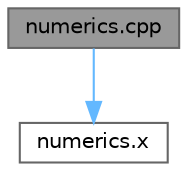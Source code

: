 digraph "numerics.cpp"
{
 // INTERACTIVE_SVG=YES
 // LATEX_PDF_SIZE
  bgcolor="transparent";
  edge [fontname=Helvetica,fontsize=10,labelfontname=Helvetica,labelfontsize=10];
  node [fontname=Helvetica,fontsize=10,shape=box,height=0.2,width=0.4];
  Node1 [id="Node000001",label="numerics.cpp",height=0.2,width=0.4,color="gray40", fillcolor="grey60", style="filled", fontcolor="black",tooltip="numerics external template instantiations"];
  Node1 -> Node2 [id="edge1_Node000001_Node000002",color="steelblue1",style="solid",tooltip=" "];
  Node2 [id="Node000002",label="numerics.x",height=0.2,width=0.4,color="grey40", fillcolor="white", style="filled",URL="$numerics_8x.html",tooltip=" "];
}
